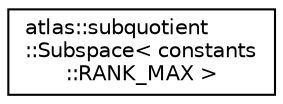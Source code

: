 digraph "Graphical Class Hierarchy"
{
  edge [fontname="Helvetica",fontsize="10",labelfontname="Helvetica",labelfontsize="10"];
  node [fontname="Helvetica",fontsize="10",shape=record];
  rankdir="LR";
  Node1 [label="atlas::subquotient\l::Subspace\< constants\l::RANK_MAX \>",height=0.2,width=0.4,color="black", fillcolor="white", style="filled",URL="$classatlas_1_1subquotient_1_1Subspace.html"];
}
